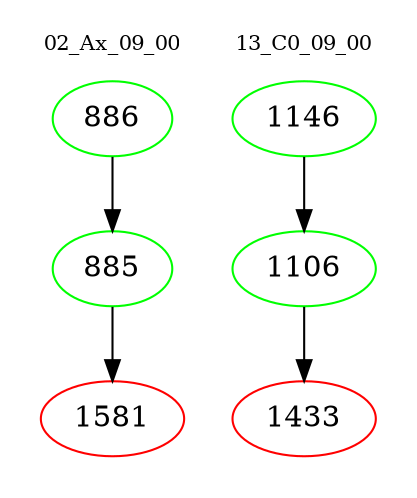 digraph{
subgraph cluster_0 {
color = white
label = "02_Ax_09_00";
fontsize=10;
T0_886 [label="886", color="green"]
T0_886 -> T0_885 [color="black"]
T0_885 [label="885", color="green"]
T0_885 -> T0_1581 [color="black"]
T0_1581 [label="1581", color="red"]
}
subgraph cluster_1 {
color = white
label = "13_C0_09_00";
fontsize=10;
T1_1146 [label="1146", color="green"]
T1_1146 -> T1_1106 [color="black"]
T1_1106 [label="1106", color="green"]
T1_1106 -> T1_1433 [color="black"]
T1_1433 [label="1433", color="red"]
}
}
